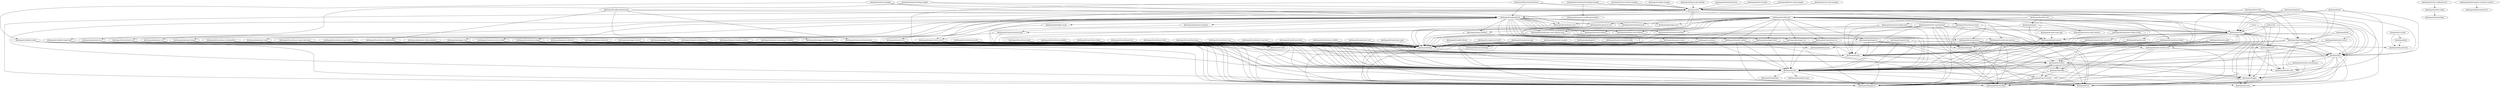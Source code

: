 digraph {
  "@atlaspack/benchmark-three-js" -> "@atlaspack/config-default";
  "@atlaspack/benchmark-three-js" -> "@atlaspack/core";
  "@atlaspack/benchmark-three-js" -> "@atlaspack/plugin";
  "@atlaspack/benchmark-three-js" -> "@atlaspack/cli";
  "lmdb-js-lite" -> "@atlaspack/cache";
  "lmdb-js-lite" -> "@atlaspack/core";
  "lmdb-js-lite" -> "@atlaspack/fs";
  "lmdb-js-lite" -> "@atlaspack/types";
  "@atlaspack/bundler-experimental" -> "@atlaspack/core";
  "@atlaspack/bundler-experimental" -> "@atlaspack/diagnostic";
  "@atlaspack/bundler-experimental" -> "@atlaspack/feature-flags";
  "@atlaspack/bundler-experimental" -> "@atlaspack/graph";
  "@atlaspack/bundler-experimental" -> "@atlaspack/logger";
  "@atlaspack/bundler-experimental" -> "@atlaspack/plugin";
  "@atlaspack/bundler-experimental" -> "@atlaspack/rust";
  "@atlaspack/bundler-experimental" -> "@atlaspack/types";
  "@atlaspack/bundler-experimental" -> "@atlaspack/utils";
  "@atlaspack/bundler-experimental" -> "@atlaspack/fs";
  "@atlaspack/bundler-default" -> "@atlaspack/diagnostic";
  "@atlaspack/bundler-default" -> "@atlaspack/feature-flags";
  "@atlaspack/bundler-default" -> "@atlaspack/graph";
  "@atlaspack/bundler-default" -> "@atlaspack/plugin";
  "@atlaspack/bundler-default" -> "@atlaspack/rust";
  "@atlaspack/bundler-default" -> "@atlaspack/utils";
  "@atlaspack/bundler-library" -> "@atlaspack/plugin";
  "@atlaspack/compressor-brotli" -> "@atlaspack/plugin";
  "@atlaspack/compressor-gzip" -> "@atlaspack/plugin";
  "@atlaspack/compressor-raw" -> "@atlaspack/plugin";
  "@atlaspack/config-default" -> "@atlaspack/bundler-default";
  "@atlaspack/config-default" -> "@atlaspack/compressor-raw";
  "@atlaspack/config-default" -> "@atlaspack/namer-default";
  "@atlaspack/config-default" -> "@atlaspack/optimizer-css";
  "@atlaspack/config-default" -> "@atlaspack/optimizer-htmlnano";
  "@atlaspack/config-default" -> "@atlaspack/optimizer-image";
  "@atlaspack/config-default" -> "@atlaspack/optimizer-svgo";
  "@atlaspack/config-default" -> "@atlaspack/optimizer-swc";
  "@atlaspack/config-default" -> "@atlaspack/packager-css";
  "@atlaspack/config-default" -> "@atlaspack/packager-html";
  "@atlaspack/config-default" -> "@atlaspack/packager-js";
  "@atlaspack/config-default" -> "@atlaspack/packager-raw";
  "@atlaspack/config-default" -> "@atlaspack/packager-svg";
  "@atlaspack/config-default" -> "@atlaspack/packager-wasm";
  "@atlaspack/config-default" -> "@atlaspack/reporter-dev-server";
  "@atlaspack/config-default" -> "@atlaspack/resolver-default";
  "@atlaspack/config-default" -> "@atlaspack/runtime-browser-hmr";
  "@atlaspack/config-default" -> "@atlaspack/runtime-js";
  "@atlaspack/config-default" -> "@atlaspack/runtime-react-refresh";
  "@atlaspack/config-default" -> "@atlaspack/runtime-service-worker";
  "@atlaspack/config-default" -> "@atlaspack/transformer-css";
  "@atlaspack/config-default" -> "@atlaspack/transformer-html";
  "@atlaspack/config-default" -> "@atlaspack/transformer-image";
  "@atlaspack/config-default" -> "@atlaspack/transformer-js";
  "@atlaspack/config-default" -> "@atlaspack/transformer-json";
  "@atlaspack/config-default" -> "@atlaspack/transformer-postcss";
  "@atlaspack/config-default" -> "@atlaspack/transformer-posthtml";
  "@atlaspack/config-default" -> "@atlaspack/transformer-raw";
  "@atlaspack/config-default" -> "@atlaspack/transformer-react-refresh-wrap";
  "@atlaspack/config-default" -> "@atlaspack/transformer-svg";
  "@atlaspack/config-repl" -> "@atlaspack/bundler-default";
  "@atlaspack/config-repl" -> "@atlaspack/compressor-raw";
  "@atlaspack/config-repl" -> "@atlaspack/namer-default";
  "@atlaspack/config-repl" -> "@atlaspack/optimizer-terser";
  "@atlaspack/config-repl" -> "@atlaspack/packager-css";
  "@atlaspack/config-repl" -> "@atlaspack/packager-html";
  "@atlaspack/config-repl" -> "@atlaspack/packager-js";
  "@atlaspack/config-repl" -> "@atlaspack/packager-raw";
  "@atlaspack/config-repl" -> "@atlaspack/reporter-dev-server-sw";
  "@atlaspack/config-repl" -> "@atlaspack/reporter-json";
  "@atlaspack/config-repl" -> "@atlaspack/resolver-default";
  "@atlaspack/config-repl" -> "@atlaspack/resolver-repl-runtimes";
  "@atlaspack/config-repl" -> "@atlaspack/runtime-browser-hmr";
  "@atlaspack/config-repl" -> "@atlaspack/runtime-js";
  "@atlaspack/config-repl" -> "@atlaspack/runtime-react-refresh";
  "@atlaspack/config-repl" -> "@atlaspack/transformer-babel";
  "@atlaspack/config-repl" -> "@atlaspack/transformer-css";
  "@atlaspack/config-repl" -> "@atlaspack/transformer-html";
  "@atlaspack/config-repl" -> "@atlaspack/transformer-inline-string";
  "@atlaspack/config-repl" -> "@atlaspack/transformer-js";
  "@atlaspack/config-repl" -> "@atlaspack/transformer-json";
  "@atlaspack/config-repl" -> "@atlaspack/transformer-postcss";
  "@atlaspack/config-repl" -> "@atlaspack/transformer-posthtml";
  "@atlaspack/config-repl" -> "@atlaspack/transformer-raw";
  "@atlaspack/config-repl" -> "@atlaspack/transformer-react-refresh-wrap";
  "@atlaspack/config-webextension" -> "@atlaspack/config-default";
  "@atlaspack/config-webextension" -> "@atlaspack/packager-webextension";
  "@atlaspack/config-webextension" -> "@atlaspack/runtime-webextension";
  "@atlaspack/config-webextension" -> "@atlaspack/transformer-raw";
  "@atlaspack/config-webextension" -> "@atlaspack/transformer-webextension";
  "@atlaspack/cache" -> "@atlaspack/build-cache";
  "@atlaspack/cache" -> "@atlaspack/fs";
  "@atlaspack/cache" -> "@atlaspack/logger";
  "@atlaspack/cache" -> "@atlaspack/rust";
  "@atlaspack/cache" -> "@atlaspack/utils";
  "@atlaspack/cli" -> "@atlaspack/config-default";
  "@atlaspack/cli" -> "@atlaspack/core";
  "@atlaspack/cli" -> "@atlaspack/diagnostic";
  "@atlaspack/cli" -> "@atlaspack/events";
  "@atlaspack/cli" -> "@atlaspack/feature-flags";
  "@atlaspack/cli" -> "@atlaspack/fs";
  "@atlaspack/cli" -> "@atlaspack/logger";
  "@atlaspack/cli" -> "@atlaspack/package-manager";
  "@atlaspack/cli" -> "@atlaspack/reporter-cli";
  "@atlaspack/cli" -> "@atlaspack/reporter-dev-server";
  "@atlaspack/cli" -> "@atlaspack/reporter-tracer";
  "@atlaspack/cli" -> "@atlaspack/utils";
  "@atlaspack/cli" -> "@atlaspack/babel-register";
  "@atlaspack/core" -> "@atlaspack/build-cache";
  "@atlaspack/core" -> "@atlaspack/cache";
  "@atlaspack/core" -> "@atlaspack/diagnostic";
  "@atlaspack/core" -> "@atlaspack/events";
  "@atlaspack/core" -> "@atlaspack/feature-flags";
  "@atlaspack/core" -> "@atlaspack/fs";
  "@atlaspack/core" -> "@atlaspack/graph";
  "@atlaspack/core" -> "@atlaspack/logger";
  "@atlaspack/core" -> "@atlaspack/package-manager";
  "@atlaspack/core" -> "@atlaspack/plugin";
  "@atlaspack/core" -> "@atlaspack/profiler";
  "@atlaspack/core" -> "@atlaspack/rust";
  "@atlaspack/core" -> "@atlaspack/types";
  "@atlaspack/core" -> "@atlaspack/utils";
  "@atlaspack/core" -> "@atlaspack/workers";
  "@atlaspack/core" -> "@atlaspack/babel-register";
  "@atlaspack/fs" -> "@atlaspack/build-cache";
  "@atlaspack/fs" -> "@atlaspack/feature-flags";
  "@atlaspack/fs" -> "@atlaspack/logger";
  "@atlaspack/fs" -> "@atlaspack/rust";
  "@atlaspack/fs" -> "@atlaspack/types-internal";
  "@atlaspack/fs" -> "@atlaspack/utils";
  "@atlaspack/fs" -> "@atlaspack/workers";
  "@atlaspack/fs" -> "@atlaspack/watcher-watchman-js";
  "@atlaspack/graph" -> "@atlaspack/feature-flags";
  "@atlaspack/integration-tests" -> "@atlaspack/cli";
  "@atlaspack/logger" -> "@atlaspack/diagnostic";
  "@atlaspack/logger" -> "@atlaspack/events";
  "@atlaspack/logger" -> "@atlaspack/rust";
  "@atlaspack/package-manager" -> "@atlaspack/build-cache";
  "@atlaspack/package-manager" -> "@atlaspack/diagnostic";
  "@atlaspack/package-manager" -> "@atlaspack/fs";
  "@atlaspack/package-manager" -> "@atlaspack/logger";
  "@atlaspack/package-manager" -> "@atlaspack/node-resolver-core";
  "@atlaspack/package-manager" -> "@atlaspack/types";
  "@atlaspack/package-manager" -> "@atlaspack/utils";
  "@atlaspack/package-manager" -> "@atlaspack/workers";
  "@atlaspack/plugin" -> "@atlaspack/types";
  "@atlaspack/profiler" -> "@atlaspack/diagnostic";
  "@atlaspack/profiler" -> "@atlaspack/events";
  "@atlaspack/profiler" -> "@atlaspack/types-internal";
  "@atlaspack/register" -> "@atlaspack/config-default";
  "@atlaspack/register" -> "@atlaspack/core";
  "@atlaspack/register" -> "@atlaspack/fs";
  "@atlaspack/register" -> "@atlaspack/package-manager";
  "@atlaspack/test-utils" -> "@atlaspack/cache";
  "@atlaspack/test-utils" -> "@atlaspack/config-default";
  "@atlaspack/test-utils" -> "@atlaspack/core";
  "@atlaspack/test-utils" -> "@atlaspack/fs";
  "@atlaspack/test-utils" -> "@atlaspack/package-manager";
  "@atlaspack/test-utils" -> "@atlaspack/utils";
  "@atlaspack/types-internal" -> "@atlaspack/diagnostic";
  "@atlaspack/types-internal" -> "@atlaspack/feature-flags";
  "@atlaspack/types" -> "@atlaspack/types-internal";
  "@atlaspack/types" -> "@atlaspack/workers";
  "@atlaspack/utils" -> "@atlaspack/codeframe";
  "@atlaspack/utils" -> "@atlaspack/diagnostic";
  "@atlaspack/utils" -> "@atlaspack/logger";
  "@atlaspack/utils" -> "@atlaspack/markdown-ansi";
  "@atlaspack/utils" -> "@atlaspack/rust";
  "@atlaspack/workers" -> "@atlaspack/build-cache";
  "@atlaspack/workers" -> "@atlaspack/diagnostic";
  "@atlaspack/workers" -> "@atlaspack/logger";
  "@atlaspack/workers" -> "@atlaspack/profiler";
  "@atlaspack/workers" -> "@atlaspack/types-internal";
  "@atlaspack/workers" -> "@atlaspack/utils";
  "@atlaspack/link" -> "@atlaspack/babel-register";
  "@atlaspack/link" -> "@atlaspack/fs";
  "@atlaspack/link" -> "@atlaspack/utils";
  "@atlaspack/babel-register" -> "@atlaspack/babel-preset";
  "@atlaspack/bundle-stats" -> "@atlaspack/core";
  "@atlaspack/bundle-stats" -> "@atlaspack/query";
  "@atlaspack/bundle-stats" -> "@atlaspack/reporter-bundle-stats";
  "@atlaspack/bundle-stats" -> "@atlaspack/utils";
  "@atlaspack/bundle-stats" -> "@atlaspack/babel-register";
  "@atlaspack/bundle-stats" -> "@atlaspack/types";
  "@atlaspack/eslint-config-browser" -> "@atlaspack/eslint-config";
  "@atlaspack/eslint-config" -> "@atlaspack/eslint-plugin";
  "fuzzer" -> "@atlaspack/core";
  "fuzzer" -> "@atlaspack/fs";
  "@atlaspack/query" -> "@atlaspack/cache";
  "@atlaspack/query" -> "@atlaspack/core";
  "@atlaspack/query" -> "@atlaspack/graph";
  "@atlaspack/query" -> "@atlaspack/babel-register";
  "@atlaspack/repl" -> "@atlaspack/build-cache";
  "@atlaspack/repl" -> "@atlaspack/config-repl";
  "@atlaspack/repl" -> "@atlaspack/core";
  "@atlaspack/repl" -> "@atlaspack/fs";
  "@atlaspack/repl" -> "@atlaspack/package-manager";
  "@atlaspack/conditional-bundling-example" -> "@atlaspack/cli";
  "@atlaspack/conditional-bundling-example" -> "@atlaspack/reporter-conditional-manifest";
  "@atlaspack/eslint-example" -> "@atlaspack/cli";
  "@atlaspack/eslint-example" -> "@atlaspack/config-default";
  "@atlaspack/eslint-example" -> "@atlaspack/validator-eslint";
  "@atlaspack/html-example" -> "@atlaspack/cli";
  "@atlaspack/kitchen-sink-example" -> "@atlaspack/cli";
  "@atlaspack/react-hmr-example" -> "@atlaspack/cli";
  "@atlaspack/react-refresh-example" -> "@atlaspack/cli";
  "@atlaspack/simple-example" -> "@atlaspack/cli";
  "@atlaspack/typechecking-example" -> "@atlaspack/cli";
  "@atlaspack/typechecking-example" -> "@atlaspack/config-default";
  "@atlaspack/typechecking-example" -> "@atlaspack/validator-typescript";
  "@atlaspack/typescript-example" -> "@atlaspack/cli";
  "@atlaspack/namer-default" -> "@atlaspack/diagnostic";
  "@atlaspack/namer-default" -> "@atlaspack/plugin";
  "@atlaspack/optimizer-blob-url" -> "@atlaspack/plugin";
  "@atlaspack/optimizer-blob-url" -> "@atlaspack/utils";
  "@atlaspack/optimizer-css" -> "@atlaspack/diagnostic";
  "@atlaspack/optimizer-css" -> "@atlaspack/plugin";
  "@atlaspack/optimizer-css" -> "@atlaspack/utils";
  "@atlaspack/optimizer-cssnano" -> "@atlaspack/plugin";
  "@atlaspack/optimizer-data-url" -> "@atlaspack/plugin";
  "@atlaspack/optimizer-data-url" -> "@atlaspack/utils";
  "@atlaspack/optimizer-htmlnano" -> "@atlaspack/plugin";
  "@atlaspack/optimizer-image" -> "@atlaspack/diagnostic";
  "@atlaspack/optimizer-image" -> "@atlaspack/plugin";
  "@atlaspack/optimizer-image" -> "@atlaspack/rust";
  "@atlaspack/optimizer-image" -> "@atlaspack/utils";
  "@atlaspack/optimizer-image" -> "@atlaspack/workers";
  "@atlaspack/optimizer-inline-requires" -> "@atlaspack/feature-flags";
  "@atlaspack/optimizer-inline-requires" -> "@atlaspack/plugin";
  "@atlaspack/optimizer-inline-requires" -> "@atlaspack/rust";
  "@atlaspack/optimizer-inline-requires" -> "@atlaspack/types";
  "@atlaspack/optimizer-svgo" -> "@atlaspack/diagnostic";
  "@atlaspack/optimizer-svgo" -> "@atlaspack/plugin";
  "@atlaspack/optimizer-svgo" -> "@atlaspack/utils";
  "@atlaspack/optimizer-swc" -> "@atlaspack/diagnostic";
  "@atlaspack/optimizer-swc" -> "@atlaspack/plugin";
  "@atlaspack/optimizer-swc" -> "@atlaspack/utils";
  "@atlaspack/optimizer-terser" -> "@atlaspack/diagnostic";
  "@atlaspack/optimizer-terser" -> "@atlaspack/plugin";
  "@atlaspack/optimizer-terser" -> "@atlaspack/utils";
  "@atlaspack/packager-css" -> "@atlaspack/diagnostic";
  "@atlaspack/packager-css" -> "@atlaspack/plugin";
  "@atlaspack/packager-css" -> "@atlaspack/utils";
  "@atlaspack/packager-html" -> "@atlaspack/plugin";
  "@atlaspack/packager-html" -> "@atlaspack/types";
  "@atlaspack/packager-html" -> "@atlaspack/utils";
  "@atlaspack/packager-js" -> "@atlaspack/diagnostic";
  "@atlaspack/packager-js" -> "@atlaspack/feature-flags";
  "@atlaspack/packager-js" -> "@atlaspack/plugin";
  "@atlaspack/packager-js" -> "@atlaspack/rust";
  "@atlaspack/packager-js" -> "@atlaspack/types";
  "@atlaspack/packager-js" -> "@atlaspack/utils";
  "@atlaspack/packager-raw-url" -> "@atlaspack/plugin";
  "@atlaspack/packager-raw-url" -> "@atlaspack/utils";
  "@atlaspack/packager-raw" -> "@atlaspack/plugin";
  "@atlaspack/packager-svg" -> "@atlaspack/plugin";
  "@atlaspack/packager-svg" -> "@atlaspack/types";
  "@atlaspack/packager-svg" -> "@atlaspack/utils";
  "@atlaspack/packager-ts" -> "@atlaspack/plugin";
  "@atlaspack/packager-wasm" -> "@atlaspack/plugin";
  "@atlaspack/packager-webextension" -> "@atlaspack/plugin";
  "@atlaspack/packager-webextension" -> "@atlaspack/utils";
  "@atlaspack/packager-xml" -> "@atlaspack/plugin";
  "@atlaspack/packager-xml" -> "@atlaspack/types";
  "@atlaspack/packager-xml" -> "@atlaspack/utils";
  "@atlaspack/reporter-build-metrics" -> "@atlaspack/plugin";
  "@atlaspack/reporter-build-metrics" -> "@atlaspack/utils";
  "@atlaspack/reporter-bundle-analyzer" -> "@atlaspack/plugin";
  "@atlaspack/reporter-bundle-analyzer" -> "@atlaspack/utils";
  "@atlaspack/reporter-bundle-analyzer" -> "@atlaspack/types";
  "@atlaspack/reporter-bundle-buddy" -> "@atlaspack/plugin";
  "@atlaspack/reporter-bundle-stats" -> "@atlaspack/core";
  "@atlaspack/reporter-bundle-stats" -> "@atlaspack/plugin";
  "@atlaspack/reporter-bundle-stats" -> "@atlaspack/utils";
  "@atlaspack/reporter-bundle-stats" -> "@atlaspack/types";
  "@atlaspack/reporter-cli" -> "@atlaspack/plugin";
  "@atlaspack/reporter-cli" -> "@atlaspack/types";
  "@atlaspack/reporter-cli" -> "@atlaspack/utils";
  "@atlaspack/reporter-cli" -> "@atlaspack/feature-flags";
  "@atlaspack/reporter-conditional-manifest" -> "@atlaspack/plugin";
  "@atlaspack/reporter-dev-server-sw" -> "@atlaspack/plugin";
  "@atlaspack/reporter-dev-server-sw" -> "@atlaspack/utils";
  "@atlaspack/reporter-dev-server-sw" -> "@atlaspack/types";
  "@atlaspack/reporter-dev-server" -> "@atlaspack/plugin";
  "@atlaspack/reporter-dev-server" -> "@atlaspack/utils";
  "@atlaspack/reporter-dev-server" -> "@atlaspack/babel-preset";
  "@atlaspack/reporter-dev-server" -> "@atlaspack/types";
  "@atlaspack/reporter-json" -> "@atlaspack/plugin";
  "@atlaspack/reporter-json" -> "@atlaspack/types";
  "@atlaspack/reporter-json" -> "@atlaspack/utils";
  "@atlaspack/reporter-lsp" -> "@atlaspack/lsp-protocol";
  "@atlaspack/reporter-lsp" -> "@atlaspack/plugin";
  "@atlaspack/reporter-lsp" -> "@atlaspack/utils";
  "@atlaspack/reporter-sourcemap-visualiser" -> "@atlaspack/plugin";
  "@atlaspack/reporter-sourcemap-visualiser" -> "@atlaspack/utils";
  "@atlaspack/reporter-sourcemap-visualiser" -> "@atlaspack/types";
  "@atlaspack/reporter-tracer" -> "@atlaspack/plugin";
  "@atlaspack/reporter-tracer" -> "@atlaspack/utils";
  "@atlaspack/resolver-default" -> "@atlaspack/node-resolver-core";
  "@atlaspack/resolver-default" -> "@atlaspack/plugin";
  "@atlaspack/resolver-glob" -> "@atlaspack/diagnostic";
  "@atlaspack/resolver-glob" -> "@atlaspack/node-resolver-core";
  "@atlaspack/resolver-glob" -> "@atlaspack/plugin";
  "@atlaspack/resolver-glob" -> "@atlaspack/utils";
  "@atlaspack/resolver-repl-runtimes" -> "@atlaspack/plugin";
  "@atlaspack/runtime-browser-hmr" -> "@atlaspack/plugin";
  "@atlaspack/runtime-browser-hmr" -> "@atlaspack/utils";
  "@atlaspack/runtime-js" -> "@atlaspack/diagnostic";
  "@atlaspack/runtime-js" -> "@atlaspack/domain-sharding";
  "@atlaspack/runtime-js" -> "@atlaspack/feature-flags";
  "@atlaspack/runtime-js" -> "@atlaspack/plugin";
  "@atlaspack/runtime-js" -> "@atlaspack/utils";
  "@atlaspack/runtime-react-refresh" -> "@atlaspack/plugin";
  "@atlaspack/runtime-react-refresh" -> "@atlaspack/utils";
  "@atlaspack/runtime-service-worker" -> "@atlaspack/plugin";
  "@atlaspack/runtime-service-worker" -> "@atlaspack/utils";
  "@atlaspack/runtime-webextension" -> "@atlaspack/plugin";
  "@atlaspack/runtime-webextension" -> "@atlaspack/utils";
  "@atlaspack/transformer-babel" -> "@atlaspack/diagnostic";
  "@atlaspack/transformer-babel" -> "@atlaspack/plugin";
  "@atlaspack/transformer-babel" -> "@atlaspack/utils";
  "@atlaspack/transformer-babel" -> "@atlaspack/types";
  "@atlaspack/transformer-css" -> "@atlaspack/diagnostic";
  "@atlaspack/transformer-css" -> "@atlaspack/plugin";
  "@atlaspack/transformer-css" -> "@atlaspack/utils";
  "@atlaspack/transformer-glsl" -> "@atlaspack/plugin";
  "@atlaspack/transformer-graphql" -> "@atlaspack/plugin";
  "@atlaspack/transformer-html" -> "@atlaspack/diagnostic";
  "@atlaspack/transformer-html" -> "@atlaspack/plugin";
  "@atlaspack/transformer-html" -> "@atlaspack/rust";
  "@atlaspack/transformer-html" -> "@atlaspack/core";
  "@atlaspack/transformer-image" -> "@atlaspack/plugin";
  "@atlaspack/transformer-image" -> "@atlaspack/utils";
  "@atlaspack/transformer-image" -> "@atlaspack/workers";
  "@atlaspack/transformer-inline-string" -> "@atlaspack/plugin";
  "@atlaspack/transformer-inline" -> "@atlaspack/plugin";
  "@atlaspack/transformer-js" -> "@atlaspack/diagnostic";
  "@atlaspack/transformer-js" -> "@atlaspack/feature-flags";
  "@atlaspack/transformer-js" -> "@atlaspack/plugin";
  "@atlaspack/transformer-js" -> "@atlaspack/rust";
  "@atlaspack/transformer-js" -> "@atlaspack/utils";
  "@atlaspack/transformer-js" -> "@atlaspack/workers";
  "@atlaspack/transformer-json" -> "@atlaspack/plugin";
  "@atlaspack/transformer-jsonld" -> "@atlaspack/plugin";
  "@atlaspack/transformer-jsonld" -> "@atlaspack/types";
  "@atlaspack/transformer-less" -> "@atlaspack/plugin";
  "@atlaspack/transformer-mdx" -> "@atlaspack/plugin";
  "@atlaspack/transformer-postcss" -> "@atlaspack/diagnostic";
  "@atlaspack/transformer-postcss" -> "@atlaspack/plugin";
  "@atlaspack/transformer-postcss" -> "@atlaspack/rust";
  "@atlaspack/transformer-postcss" -> "@atlaspack/utils";
  "@atlaspack/transformer-posthtml" -> "@atlaspack/plugin";
  "@atlaspack/transformer-posthtml" -> "@atlaspack/utils";
  "@atlaspack/transformer-pug" -> "@atlaspack/plugin";
  "@atlaspack/transformer-raw" -> "@atlaspack/plugin";
  "@atlaspack/transformer-react-refresh-wrap" -> "@atlaspack/plugin";
  "@atlaspack/transformer-react-refresh-wrap" -> "@atlaspack/utils";
  "@atlaspack/transformer-sass" -> "@atlaspack/plugin";
  "@atlaspack/transformer-svg-react" -> "@atlaspack/plugin";
  "@atlaspack/transformer-svg" -> "@atlaspack/diagnostic";
  "@atlaspack/transformer-svg" -> "@atlaspack/plugin";
  "@atlaspack/transformer-svg" -> "@atlaspack/rust";
  "@atlaspack/transformer-toml" -> "@atlaspack/plugin";
  "@atlaspack/transformer-typescript-tsc" -> "@atlaspack/plugin";
  "@atlaspack/transformer-typescript-tsc" -> "@atlaspack/ts-utils";
  "@atlaspack/transformer-typescript-types" -> "@atlaspack/diagnostic";
  "@atlaspack/transformer-typescript-types" -> "@atlaspack/plugin";
  "@atlaspack/transformer-typescript-types" -> "@atlaspack/ts-utils";
  "@atlaspack/transformer-typescript-types" -> "@atlaspack/utils";
  "@atlaspack/transformer-webextension" -> "@atlaspack/diagnostic";
  "@atlaspack/transformer-webextension" -> "@atlaspack/plugin";
  "@atlaspack/transformer-webextension" -> "@atlaspack/utils";
  "@atlaspack/transformer-webmanifest" -> "@atlaspack/diagnostic";
  "@atlaspack/transformer-webmanifest" -> "@atlaspack/plugin";
  "@atlaspack/transformer-webmanifest" -> "@atlaspack/utils";
  "@atlaspack/transformer-worklet" -> "@atlaspack/plugin";
  "@atlaspack/transformer-xml" -> "@atlaspack/plugin";
  "@atlaspack/transformer-yaml" -> "@atlaspack/plugin";
  "@atlaspack/lsp" -> "@atlaspack/lsp-protocol";
  "@atlaspack/watcher-watchman-js" -> "@atlaspack/logger";
  "@atlaspack/watcher-watchman-js" -> "@atlaspack/utils";
  "atlaspack-for-vscode" -> "@atlaspack/lsp";
  "atlaspack-for-vscode" -> "@atlaspack/lsp-protocol";
  "@atlaspack/babel-plugin-transform-runtime" -> "@atlaspack/babel-preset-env";
  "@atlaspack/create-react-app" -> "@atlaspack/babel-register";
  "@atlaspack/node-resolver-core" -> "@atlaspack/diagnostic";
  "@atlaspack/node-resolver-core" -> "@atlaspack/feature-flags";
  "@atlaspack/node-resolver-core" -> "@atlaspack/fs";
  "@atlaspack/node-resolver-core" -> "@atlaspack/rust";
  "@atlaspack/node-resolver-core" -> "@atlaspack/utils";
  "@atlaspack/validator-eslint" -> "@atlaspack/diagnostic";
  "@atlaspack/validator-eslint" -> "@atlaspack/plugin";
  "@atlaspack/validator-eslint" -> "@atlaspack/utils";
  "@atlaspack/validator-typescript" -> "@atlaspack/diagnostic";
  "@atlaspack/validator-typescript" -> "@atlaspack/plugin";
  "@atlaspack/validator-typescript" -> "@atlaspack/ts-utils";
  "@atlaspack/validator-typescript" -> "@atlaspack/types";
  "@atlaspack/validator-typescript" -> "@atlaspack/utils";
}